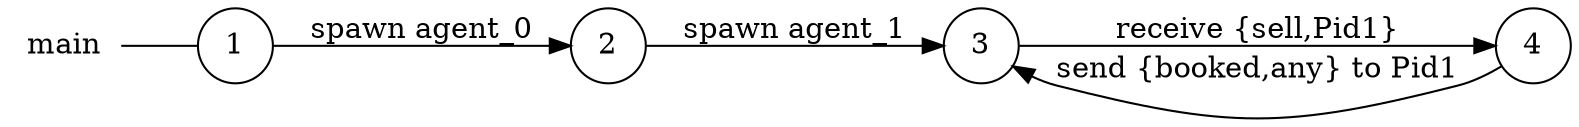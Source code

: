 digraph main {
	rankdir="LR";
	n_0 [label="main", shape="plaintext"];
	n_1 [id="1", shape=circle, label="1"];
	n_0 -> n_1 [arrowhead=none];
	n_2 [id="2", shape=circle, label="3"];
	n_3 [id="4", shape=circle, label="4"];
	n_4 [id="3", shape=circle, label="2"];

	n_2 -> n_3 [id="[$e|3]", label="receive {sell,Pid1}"];
	n_1 -> n_4 [id="[$e|1]", label="spawn agent_0"];
	n_4 -> n_2 [id="[$e|5]", label="spawn agent_1"];
	n_3 -> n_2 [id="[$e|4]", label="send {booked,any} to Pid1"];
}

